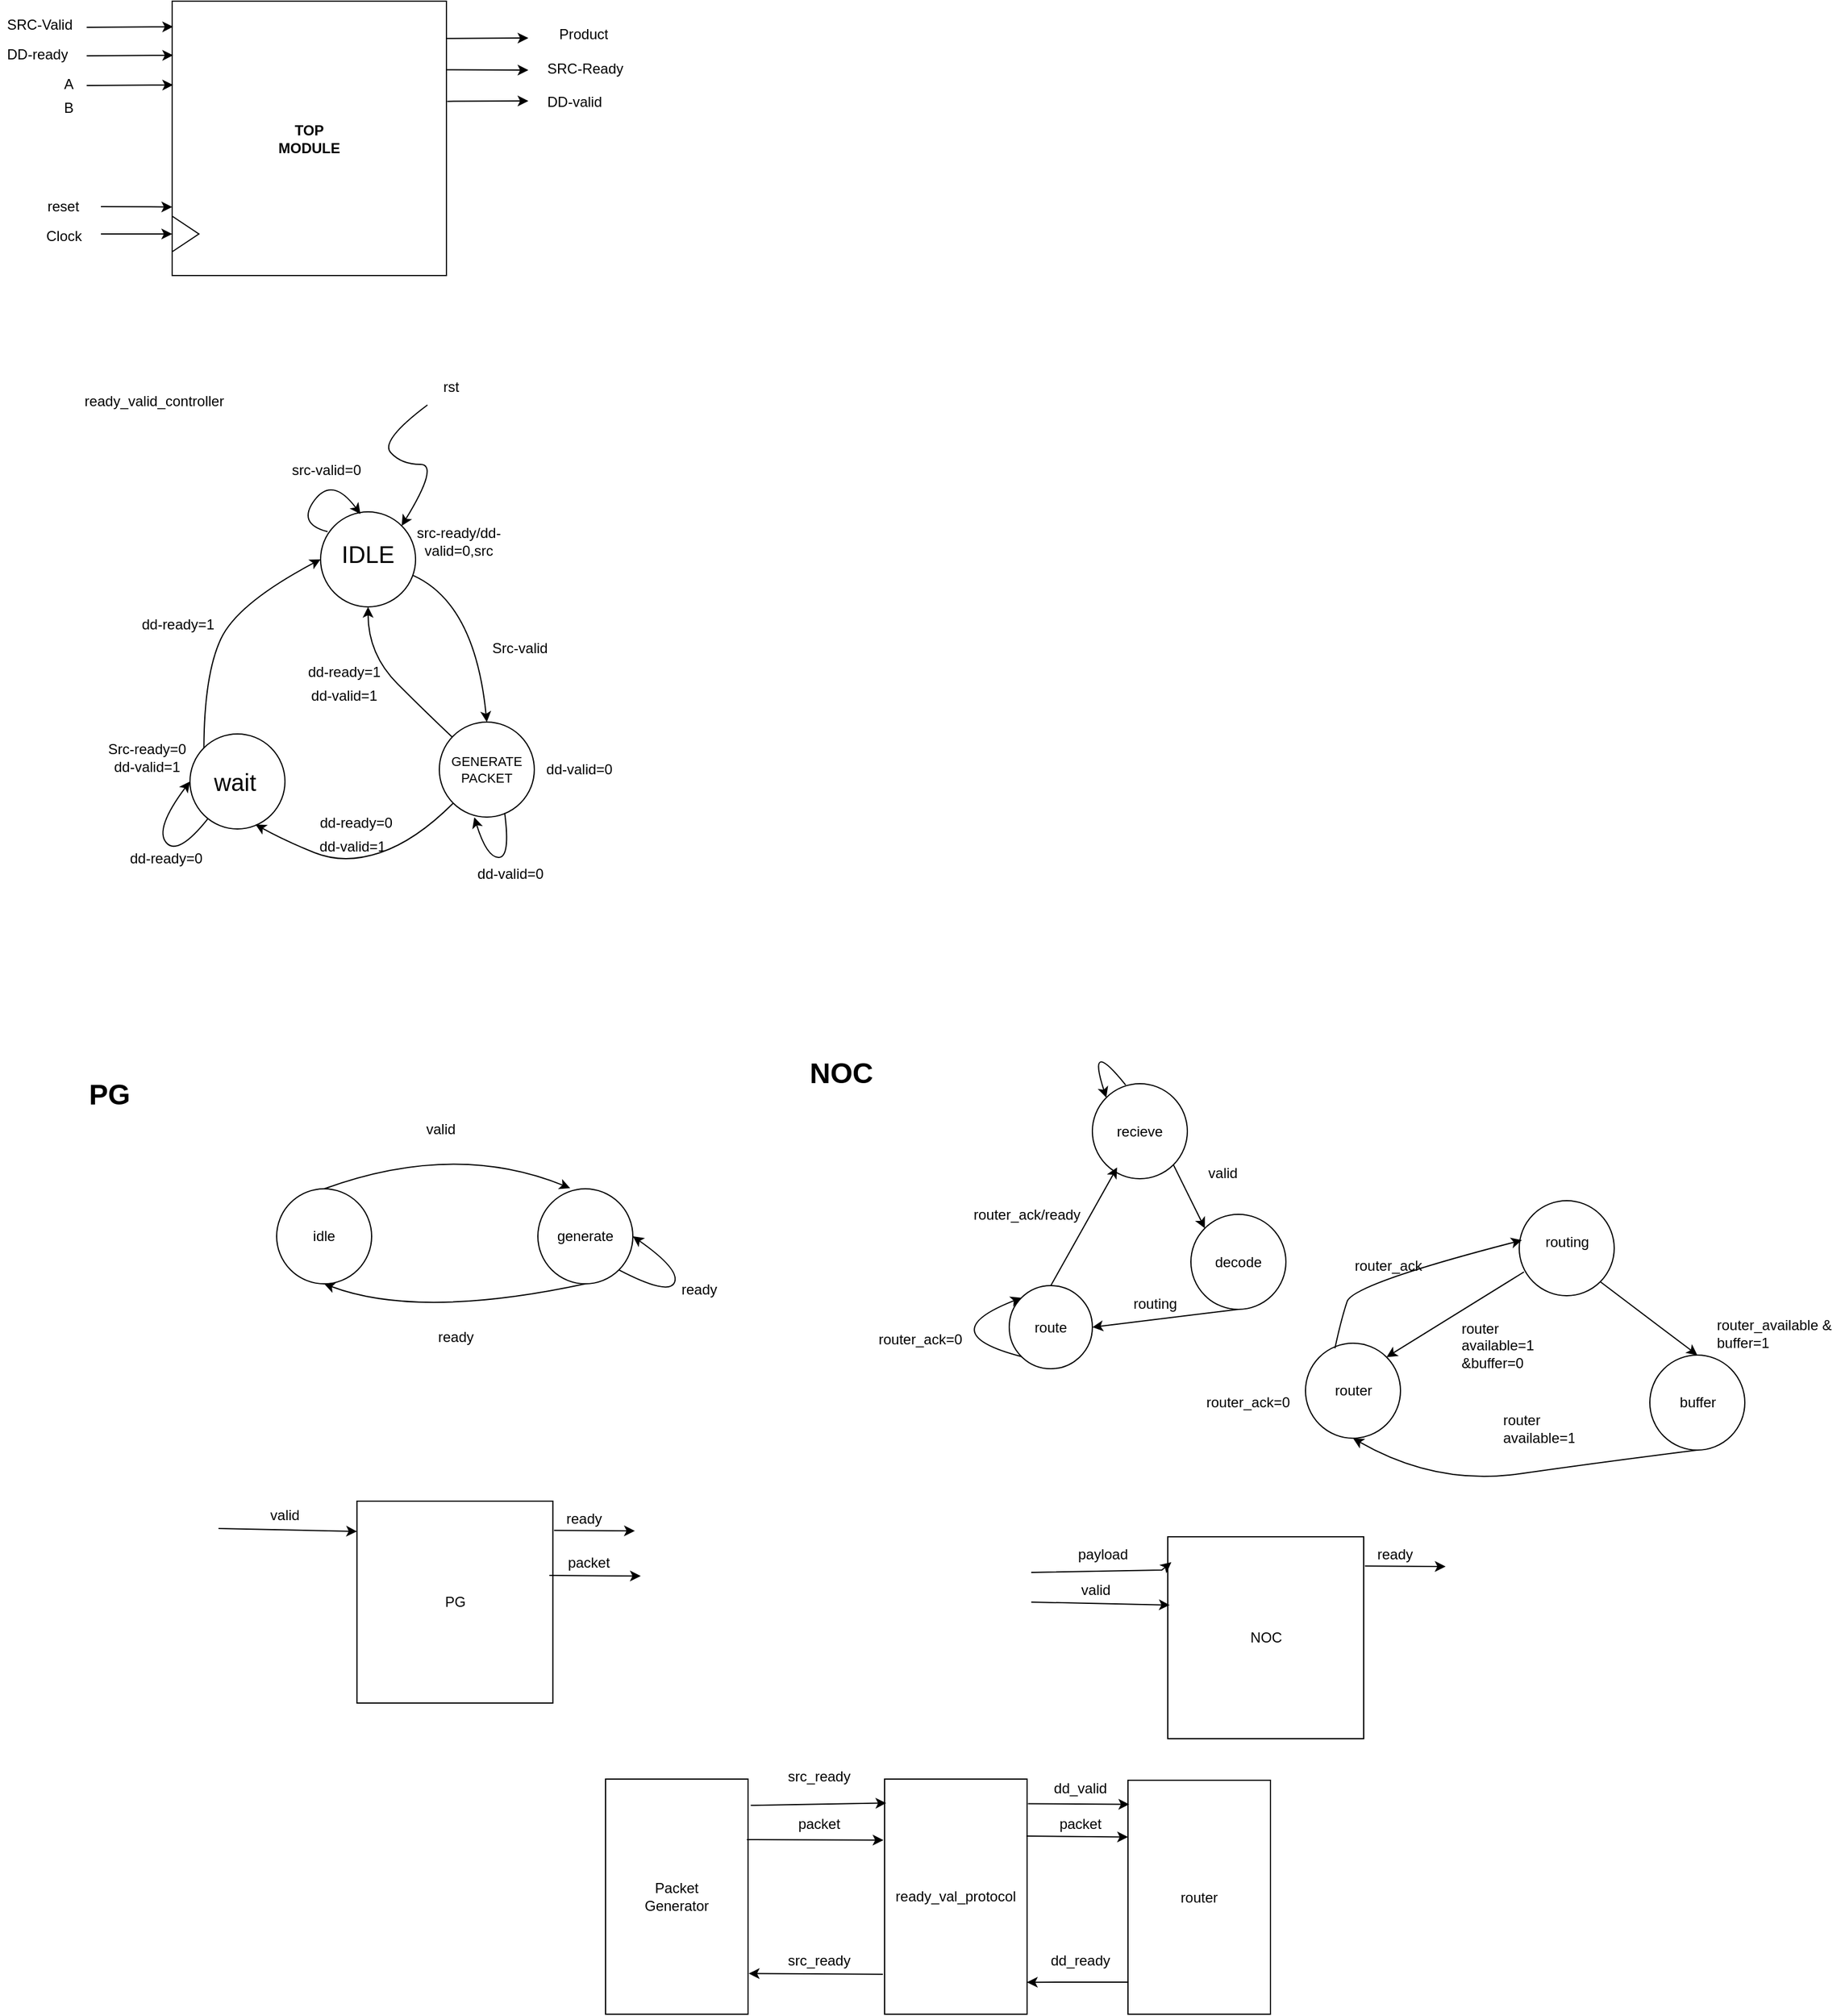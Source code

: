 <mxfile version="24.7.8" pages="2">
  <diagram id="k5SQIRsSS-ZeWZFTUOAK" name="Page-1">
    <mxGraphModel dx="2150" dy="491" grid="1" gridSize="10" guides="1" tooltips="1" connect="1" arrows="1" fold="1" page="1" pageScale="1" pageWidth="850" pageHeight="1100" math="0" shadow="0">
      <root>
        <mxCell id="0" />
        <mxCell id="1" parent="0" />
        <mxCell id="781n41KY0jJ_0NrH-mmT-1" value="TOP&lt;div&gt;MODULE&lt;/div&gt;" style="whiteSpace=wrap;html=1;aspect=fixed;fontStyle=1" vertex="1" parent="1">
          <mxGeometry x="1095" y="1350" width="231" height="231" as="geometry" />
        </mxCell>
        <mxCell id="781n41KY0jJ_0NrH-mmT-2" value="" style="triangle;whiteSpace=wrap;html=1;" vertex="1" parent="1">
          <mxGeometry x="1095" y="1531" width="22.5" height="30" as="geometry" />
        </mxCell>
        <mxCell id="781n41KY0jJ_0NrH-mmT-3" value="" style="endArrow=classic;html=1;rounded=0;entryX=0;entryY=0.5;entryDx=0;entryDy=0;" edge="1" parent="1" target="781n41KY0jJ_0NrH-mmT-2">
          <mxGeometry width="50" height="50" relative="1" as="geometry">
            <mxPoint x="1035" y="1546" as="sourcePoint" />
            <mxPoint x="1035" y="1540" as="targetPoint" />
          </mxGeometry>
        </mxCell>
        <mxCell id="781n41KY0jJ_0NrH-mmT-4" value="" style="endArrow=classic;html=1;rounded=0;entryX=0;entryY=0.75;entryDx=0;entryDy=0;" edge="1" parent="1" target="781n41KY0jJ_0NrH-mmT-1">
          <mxGeometry width="50" height="50" relative="1" as="geometry">
            <mxPoint x="1035" y="1523" as="sourcePoint" />
            <mxPoint x="1045" y="1481" as="targetPoint" />
          </mxGeometry>
        </mxCell>
        <mxCell id="781n41KY0jJ_0NrH-mmT-5" value="" style="endArrow=classic;html=1;rounded=0;exitX=0.999;exitY=0.136;exitDx=0;exitDy=0;exitPerimeter=0;" edge="1" parent="1" source="781n41KY0jJ_0NrH-mmT-1">
          <mxGeometry width="50" height="50" relative="1" as="geometry">
            <mxPoint x="1380" y="1440" as="sourcePoint" />
            <mxPoint x="1395" y="1381" as="targetPoint" />
          </mxGeometry>
        </mxCell>
        <mxCell id="781n41KY0jJ_0NrH-mmT-6" value="" style="endArrow=classic;html=1;rounded=0;exitX=1;exitY=0.25;exitDx=0;exitDy=0;" edge="1" parent="1" source="781n41KY0jJ_0NrH-mmT-1">
          <mxGeometry width="50" height="50" relative="1" as="geometry">
            <mxPoint x="1385" y="1490" as="sourcePoint" />
            <mxPoint x="1395" y="1408" as="targetPoint" />
          </mxGeometry>
        </mxCell>
        <mxCell id="781n41KY0jJ_0NrH-mmT-7" value="" style="endArrow=classic;html=1;rounded=0;exitX=1.003;exitY=0.365;exitDx=0;exitDy=0;exitPerimeter=0;" edge="1" parent="1" source="781n41KY0jJ_0NrH-mmT-1">
          <mxGeometry width="50" height="50" relative="1" as="geometry">
            <mxPoint x="1380" y="1510" as="sourcePoint" />
            <mxPoint x="1395" y="1434" as="targetPoint" />
          </mxGeometry>
        </mxCell>
        <mxCell id="781n41KY0jJ_0NrH-mmT-8" value="Product" style="text;strokeColor=none;fillColor=none;align=left;verticalAlign=middle;spacingLeft=4;spacingRight=4;overflow=hidden;points=[[0,0.5],[1,0.5]];portConstraint=eastwest;rotatable=0;whiteSpace=wrap;html=1;" vertex="1" parent="1">
          <mxGeometry x="1415" y="1363" width="80" height="30" as="geometry" />
        </mxCell>
        <mxCell id="781n41KY0jJ_0NrH-mmT-9" value="SRC-Ready" style="text;strokeColor=none;fillColor=none;align=left;verticalAlign=middle;spacingLeft=4;spacingRight=4;overflow=hidden;points=[[0,0.5],[1,0.5]];portConstraint=eastwest;rotatable=0;whiteSpace=wrap;html=1;" vertex="1" parent="1">
          <mxGeometry x="1405" y="1392" width="80" height="30" as="geometry" />
        </mxCell>
        <mxCell id="781n41KY0jJ_0NrH-mmT-10" value="DD-valid" style="text;strokeColor=none;fillColor=none;align=left;verticalAlign=middle;spacingLeft=4;spacingRight=4;overflow=hidden;points=[[0,0.5],[1,0.5]];portConstraint=eastwest;rotatable=0;whiteSpace=wrap;html=1;" vertex="1" parent="1">
          <mxGeometry x="1405" y="1420" width="80" height="30" as="geometry" />
        </mxCell>
        <mxCell id="781n41KY0jJ_0NrH-mmT-11" value="" style="endArrow=classic;html=1;rounded=0;entryX=0.012;entryY=0.617;entryDx=0;entryDy=0;entryPerimeter=0;" edge="1" parent="1">
          <mxGeometry width="50" height="50" relative="1" as="geometry">
            <mxPoint x="1023" y="1372" as="sourcePoint" />
            <mxPoint x="1095.772" y="1371.527" as="targetPoint" />
          </mxGeometry>
        </mxCell>
        <mxCell id="781n41KY0jJ_0NrH-mmT-12" value="" style="endArrow=classic;html=1;rounded=0;entryX=0.012;entryY=0.617;entryDx=0;entryDy=0;entryPerimeter=0;" edge="1" parent="1">
          <mxGeometry width="50" height="50" relative="1" as="geometry">
            <mxPoint x="1023" y="1396" as="sourcePoint" />
            <mxPoint x="1095.772" y="1395.527" as="targetPoint" />
          </mxGeometry>
        </mxCell>
        <mxCell id="781n41KY0jJ_0NrH-mmT-13" value="" style="endArrow=classic;html=1;rounded=0;entryX=0.012;entryY=0.617;entryDx=0;entryDy=0;entryPerimeter=0;" edge="1" parent="1">
          <mxGeometry width="50" height="50" relative="1" as="geometry">
            <mxPoint x="1023" y="1421" as="sourcePoint" />
            <mxPoint x="1095.772" y="1420.527" as="targetPoint" />
          </mxGeometry>
        </mxCell>
        <mxCell id="781n41KY0jJ_0NrH-mmT-15" value="Clock" style="text;strokeColor=none;fillColor=none;align=left;verticalAlign=middle;spacingLeft=4;spacingRight=4;overflow=hidden;points=[[0,0.5],[1,0.5]];portConstraint=eastwest;rotatable=0;whiteSpace=wrap;html=1;" vertex="1" parent="1">
          <mxGeometry x="983" y="1533" width="40" height="29" as="geometry" />
        </mxCell>
        <mxCell id="781n41KY0jJ_0NrH-mmT-16" value="reset" style="text;strokeColor=none;fillColor=none;align=left;verticalAlign=middle;spacingLeft=4;spacingRight=4;overflow=hidden;points=[[0,0.5],[1,0.5]];portConstraint=eastwest;rotatable=0;whiteSpace=wrap;html=1;" vertex="1" parent="1">
          <mxGeometry x="984" y="1508" width="40" height="29" as="geometry" />
        </mxCell>
        <mxCell id="781n41KY0jJ_0NrH-mmT-17" value="SRC-Valid" style="text;strokeColor=none;fillColor=none;align=left;verticalAlign=middle;spacingLeft=4;spacingRight=4;overflow=hidden;points=[[0,0.5],[1,0.5]];portConstraint=eastwest;rotatable=0;whiteSpace=wrap;html=1;" vertex="1" parent="1">
          <mxGeometry x="950" y="1355" width="80" height="30" as="geometry" />
        </mxCell>
        <mxCell id="781n41KY0jJ_0NrH-mmT-18" value="DD-ready" style="text;strokeColor=none;fillColor=none;align=left;verticalAlign=middle;spacingLeft=4;spacingRight=4;overflow=hidden;points=[[0,0.5],[1,0.5]];portConstraint=eastwest;rotatable=0;whiteSpace=wrap;html=1;" vertex="1" parent="1">
          <mxGeometry x="950" y="1380" width="64" height="30" as="geometry" />
        </mxCell>
        <mxCell id="781n41KY0jJ_0NrH-mmT-19" value="A" style="text;strokeColor=none;fillColor=none;align=left;verticalAlign=middle;spacingLeft=4;spacingRight=4;overflow=hidden;points=[[0,0.5],[1,0.5]];portConstraint=eastwest;rotatable=0;whiteSpace=wrap;html=1;" vertex="1" parent="1">
          <mxGeometry x="998" y="1410" width="25" height="20" as="geometry" />
        </mxCell>
        <mxCell id="781n41KY0jJ_0NrH-mmT-20" value="B" style="text;strokeColor=none;fillColor=none;align=left;verticalAlign=middle;spacingLeft=4;spacingRight=4;overflow=hidden;points=[[0,0.5],[1,0.5]];portConstraint=eastwest;rotatable=0;whiteSpace=wrap;html=1;" vertex="1" parent="1">
          <mxGeometry x="998" y="1430" width="25" height="20" as="geometry" />
        </mxCell>
        <mxCell id="781n41KY0jJ_0NrH-mmT-21" value="" style="ellipse;whiteSpace=wrap;html=1;aspect=fixed;" vertex="1" parent="1">
          <mxGeometry x="1220" y="1780" width="80" height="80" as="geometry" />
        </mxCell>
        <mxCell id="781n41KY0jJ_0NrH-mmT-22" value="" style="ellipse;whiteSpace=wrap;html=1;aspect=fixed;" vertex="1" parent="1">
          <mxGeometry x="1320" y="1957" width="80" height="80" as="geometry" />
        </mxCell>
        <mxCell id="781n41KY0jJ_0NrH-mmT-23" value="" style="ellipse;whiteSpace=wrap;html=1;aspect=fixed;" vertex="1" parent="1">
          <mxGeometry x="1110" y="1967" width="80" height="80" as="geometry" />
        </mxCell>
        <mxCell id="781n41KY0jJ_0NrH-mmT-24" value="" style="curved=1;endArrow=classic;html=1;rounded=0;exitX=0.975;exitY=0.67;exitDx=0;exitDy=0;exitPerimeter=0;entryX=0.5;entryY=0;entryDx=0;entryDy=0;" edge="1" parent="1" source="781n41KY0jJ_0NrH-mmT-21" target="781n41KY0jJ_0NrH-mmT-22">
          <mxGeometry width="50" height="50" relative="1" as="geometry">
            <mxPoint x="1360" y="1873" as="sourcePoint" />
            <mxPoint x="1410" y="1823" as="targetPoint" />
            <Array as="points">
              <mxPoint x="1350" y="1857" />
            </Array>
          </mxGeometry>
        </mxCell>
        <mxCell id="781n41KY0jJ_0NrH-mmT-25" value="" style="curved=1;endArrow=classic;html=1;rounded=0;entryX=0.69;entryY=0.953;entryDx=0;entryDy=0;entryPerimeter=0;" edge="1" parent="1" source="781n41KY0jJ_0NrH-mmT-22" target="781n41KY0jJ_0NrH-mmT-23">
          <mxGeometry width="50" height="50" relative="1" as="geometry">
            <mxPoint x="1220" y="2047" as="sourcePoint" />
            <mxPoint x="1270" y="1997" as="targetPoint" />
            <Array as="points">
              <mxPoint x="1300" y="2057" />
              <mxPoint x="1240" y="2077" />
              <mxPoint x="1190" y="2057" />
            </Array>
          </mxGeometry>
        </mxCell>
        <mxCell id="781n41KY0jJ_0NrH-mmT-26" value="" style="curved=1;endArrow=classic;html=1;rounded=0;entryX=0;entryY=0.5;entryDx=0;entryDy=0;exitX=0;exitY=0;exitDx=0;exitDy=0;" edge="1" parent="1" source="781n41KY0jJ_0NrH-mmT-23" target="781n41KY0jJ_0NrH-mmT-21">
          <mxGeometry width="50" height="50" relative="1" as="geometry">
            <mxPoint x="1080" y="1947" as="sourcePoint" />
            <mxPoint x="1170" y="1847" as="targetPoint" />
            <Array as="points">
              <mxPoint x="1122" y="1917" />
              <mxPoint x="1150" y="1857" />
            </Array>
          </mxGeometry>
        </mxCell>
        <mxCell id="781n41KY0jJ_0NrH-mmT-27" value="" style="curved=1;endArrow=classic;html=1;rounded=0;entryX=0;entryY=0.5;entryDx=0;entryDy=0;" edge="1" parent="1" source="781n41KY0jJ_0NrH-mmT-23" target="781n41KY0jJ_0NrH-mmT-23">
          <mxGeometry width="50" height="50" relative="1" as="geometry">
            <mxPoint x="1070" y="2097" as="sourcePoint" />
            <mxPoint x="1120" y="2047" as="targetPoint" />
            <Array as="points">
              <mxPoint x="1100" y="2070" />
              <mxPoint x="1080" y="2047" />
            </Array>
          </mxGeometry>
        </mxCell>
        <mxCell id="781n41KY0jJ_0NrH-mmT-28" value="" style="curved=1;endArrow=classic;html=1;rounded=0;entryX=0.42;entryY=0.023;entryDx=0;entryDy=0;entryPerimeter=0;exitX=0.073;exitY=0.208;exitDx=0;exitDy=0;exitPerimeter=0;" edge="1" parent="1" source="781n41KY0jJ_0NrH-mmT-21" target="781n41KY0jJ_0NrH-mmT-21">
          <mxGeometry width="50" height="50" relative="1" as="geometry">
            <mxPoint x="1220" y="1790" as="sourcePoint" />
            <mxPoint x="1260" y="1750" as="targetPoint" />
            <Array as="points">
              <mxPoint x="1200" y="1790" />
              <mxPoint x="1230" y="1750" />
            </Array>
          </mxGeometry>
        </mxCell>
        <mxCell id="781n41KY0jJ_0NrH-mmT-29" value="src-valid=0" style="text;html=1;align=center;verticalAlign=middle;whiteSpace=wrap;rounded=0;" vertex="1" parent="1">
          <mxGeometry x="1190" y="1730" width="70" height="30" as="geometry" />
        </mxCell>
        <mxCell id="781n41KY0jJ_0NrH-mmT-30" value="" style="curved=1;endArrow=classic;html=1;rounded=0;entryX=0.5;entryY=1;entryDx=0;entryDy=0;" edge="1" parent="1" source="781n41KY0jJ_0NrH-mmT-22" target="781n41KY0jJ_0NrH-mmT-21">
          <mxGeometry width="50" height="50" relative="1" as="geometry">
            <mxPoint x="1260" y="1950" as="sourcePoint" />
            <mxPoint x="1310" y="1900" as="targetPoint" />
            <Array as="points">
              <mxPoint x="1310" y="1950" />
              <mxPoint x="1260" y="1900" />
            </Array>
          </mxGeometry>
        </mxCell>
        <mxCell id="781n41KY0jJ_0NrH-mmT-32" value="" style="curved=1;endArrow=classic;html=1;rounded=0;entryX=1;entryY=0;entryDx=0;entryDy=0;" edge="1" parent="1" target="781n41KY0jJ_0NrH-mmT-21">
          <mxGeometry width="50" height="50" relative="1" as="geometry">
            <mxPoint x="1310" y="1690" as="sourcePoint" />
            <mxPoint x="1360" y="1650" as="targetPoint" />
            <Array as="points">
              <mxPoint x="1270" y="1720" />
              <mxPoint x="1288" y="1740" />
              <mxPoint x="1320" y="1740" />
            </Array>
          </mxGeometry>
        </mxCell>
        <mxCell id="781n41KY0jJ_0NrH-mmT-33" value="rst" style="text;html=1;align=center;verticalAlign=middle;whiteSpace=wrap;rounded=0;" vertex="1" parent="1">
          <mxGeometry x="1300" y="1660" width="60" height="30" as="geometry" />
        </mxCell>
        <mxCell id="781n41KY0jJ_0NrH-mmT-34" value="Src-valid" style="text;html=1;align=center;verticalAlign=middle;whiteSpace=wrap;rounded=0;" vertex="1" parent="1">
          <mxGeometry x="1348" y="1880" width="80" height="30" as="geometry" />
        </mxCell>
        <mxCell id="781n41KY0jJ_0NrH-mmT-35" value="&lt;div&gt;dd-valid=0&lt;/div&gt;" style="text;html=1;align=center;verticalAlign=middle;whiteSpace=wrap;rounded=0;" vertex="1" parent="1">
          <mxGeometry x="1378" y="1982" width="120" height="30" as="geometry" />
        </mxCell>
        <mxCell id="781n41KY0jJ_0NrH-mmT-36" value="dd-ready=1" style="text;html=1;align=center;verticalAlign=middle;whiteSpace=wrap;rounded=0;" vertex="1" parent="1">
          <mxGeometry x="1200" y="1900" width="80" height="30" as="geometry" />
        </mxCell>
        <mxCell id="781n41KY0jJ_0NrH-mmT-37" value="dd-valid=1" style="text;html=1;align=center;verticalAlign=middle;whiteSpace=wrap;rounded=0;" vertex="1" parent="1">
          <mxGeometry x="1200" y="1920" width="80" height="30" as="geometry" />
        </mxCell>
        <mxCell id="781n41KY0jJ_0NrH-mmT-38" value="src-ready/&lt;span style=&quot;background-color: initial;&quot;&gt;dd-valid=0,src&lt;/span&gt;" style="text;html=1;align=center;verticalAlign=middle;whiteSpace=wrap;rounded=0;" vertex="1" parent="1">
          <mxGeometry x="1290" y="1790" width="93" height="30" as="geometry" />
        </mxCell>
        <mxCell id="781n41KY0jJ_0NrH-mmT-39" value="IDLE" style="text;html=1;align=center;verticalAlign=middle;whiteSpace=wrap;rounded=0;fontSize=20;" vertex="1" parent="1">
          <mxGeometry x="1230" y="1800" width="60" height="30" as="geometry" />
        </mxCell>
        <mxCell id="781n41KY0jJ_0NrH-mmT-40" value="GENERATE&lt;div style=&quot;font-size: 11px;&quot;&gt;PACKET&lt;/div&gt;" style="text;html=1;align=center;verticalAlign=middle;whiteSpace=wrap;rounded=0;fontSize=11;" vertex="1" parent="1">
          <mxGeometry x="1335" y="1988" width="50" height="18" as="geometry" />
        </mxCell>
        <mxCell id="781n41KY0jJ_0NrH-mmT-42" value="wait" style="text;html=1;align=center;verticalAlign=middle;whiteSpace=wrap;rounded=0;fontSize=20;" vertex="1" parent="1">
          <mxGeometry x="1117.5" y="1992" width="60" height="30" as="geometry" />
        </mxCell>
        <mxCell id="781n41KY0jJ_0NrH-mmT-43" value="" style="curved=1;endArrow=classic;html=1;rounded=0;exitX=0.688;exitY=0.943;exitDx=0;exitDy=0;exitPerimeter=0;entryX=0.368;entryY=0.99;entryDx=0;entryDy=0;entryPerimeter=0;" edge="1" parent="1">
          <mxGeometry width="50" height="50" relative="1" as="geometry">
            <mxPoint x="1375.04" y="2033.44" as="sourcePoint" />
            <mxPoint x="1349.44" y="2037.2" as="targetPoint" />
            <Array as="points">
              <mxPoint x="1380" y="2071" />
              <mxPoint x="1360" y="2071" />
            </Array>
          </mxGeometry>
        </mxCell>
        <mxCell id="781n41KY0jJ_0NrH-mmT-44" value="dd-valid=0" style="text;html=1;align=center;verticalAlign=middle;whiteSpace=wrap;rounded=0;" vertex="1" parent="1">
          <mxGeometry x="1340" y="2070" width="80" height="30" as="geometry" />
        </mxCell>
        <mxCell id="781n41KY0jJ_0NrH-mmT-45" value="dd-valid=1" style="text;html=1;align=center;verticalAlign=middle;whiteSpace=wrap;rounded=0;" vertex="1" parent="1">
          <mxGeometry x="1207" y="2047" width="80" height="30" as="geometry" />
        </mxCell>
        <mxCell id="781n41KY0jJ_0NrH-mmT-46" value="dd-ready=0" style="text;html=1;align=center;verticalAlign=middle;whiteSpace=wrap;rounded=0;" vertex="1" parent="1">
          <mxGeometry x="1210" y="2027" width="80" height="30" as="geometry" />
        </mxCell>
        <mxCell id="781n41KY0jJ_0NrH-mmT-48" value="Src-ready=0&lt;div&gt;dd-valid=1&lt;/div&gt;" style="text;html=1;align=center;verticalAlign=middle;whiteSpace=wrap;rounded=0;" vertex="1" parent="1">
          <mxGeometry x="1014" y="1972" width="120" height="30" as="geometry" />
        </mxCell>
        <mxCell id="781n41KY0jJ_0NrH-mmT-49" value="dd-ready=0" style="text;html=1;align=center;verticalAlign=middle;whiteSpace=wrap;rounded=0;" vertex="1" parent="1">
          <mxGeometry x="1050" y="2057" width="80" height="30" as="geometry" />
        </mxCell>
        <mxCell id="781n41KY0jJ_0NrH-mmT-50" value="dd-ready=1" style="text;html=1;align=center;verticalAlign=middle;whiteSpace=wrap;rounded=0;" vertex="1" parent="1">
          <mxGeometry x="1060" y="1860" width="80" height="30" as="geometry" />
        </mxCell>
        <mxCell id="781n41KY0jJ_0NrH-mmT-51" value="Packet&lt;div&gt;Generator&lt;/div&gt;" style="rounded=0;whiteSpace=wrap;html=1;" vertex="1" parent="1">
          <mxGeometry x="1460" y="2847" width="120" height="198" as="geometry" />
        </mxCell>
        <mxCell id="781n41KY0jJ_0NrH-mmT-52" value="ready_val_protocol" style="rounded=0;whiteSpace=wrap;html=1;" vertex="1" parent="1">
          <mxGeometry x="1695" y="2847" width="120" height="198" as="geometry" />
        </mxCell>
        <mxCell id="781n41KY0jJ_0NrH-mmT-53" value="router" style="rounded=0;whiteSpace=wrap;html=1;" vertex="1" parent="1">
          <mxGeometry x="1900" y="2848" width="120" height="197" as="geometry" />
        </mxCell>
        <mxCell id="781n41KY0jJ_0NrH-mmT-56" value="" style="endArrow=classic;html=1;rounded=0;entryX=1.005;entryY=0.827;entryDx=0;entryDy=0;entryPerimeter=0;exitX=-0.012;exitY=0.83;exitDx=0;exitDy=0;exitPerimeter=0;" edge="1" parent="1" source="781n41KY0jJ_0NrH-mmT-52" target="781n41KY0jJ_0NrH-mmT-51">
          <mxGeometry width="50" height="50" relative="1" as="geometry">
            <mxPoint x="1660" y="3105" as="sourcePoint" />
            <mxPoint x="1710" y="3055" as="targetPoint" />
          </mxGeometry>
        </mxCell>
        <mxCell id="781n41KY0jJ_0NrH-mmT-57" value="" style="endArrow=classic;html=1;rounded=0;exitX=0.992;exitY=0.202;exitDx=0;exitDy=0;exitPerimeter=0;entryX=-0.008;entryY=0.204;entryDx=0;entryDy=0;entryPerimeter=0;" edge="1" parent="1">
          <mxGeometry width="50" height="50" relative="1" as="geometry">
            <mxPoint x="1579.04" y="2897.996" as="sourcePoint" />
            <mxPoint x="1694.04" y="2898.392" as="targetPoint" />
          </mxGeometry>
        </mxCell>
        <mxCell id="781n41KY0jJ_0NrH-mmT-59" value="packet" style="text;html=1;align=center;verticalAlign=middle;whiteSpace=wrap;rounded=0;" vertex="1" parent="1">
          <mxGeometry x="1610" y="2870" width="60" height="30" as="geometry" />
        </mxCell>
        <mxCell id="781n41KY0jJ_0NrH-mmT-60" value="src_ready" style="text;html=1;align=center;verticalAlign=middle;whiteSpace=wrap;rounded=0;" vertex="1" parent="1">
          <mxGeometry x="1610" y="2985" width="60" height="30" as="geometry" />
        </mxCell>
        <mxCell id="781n41KY0jJ_0NrH-mmT-61" value="dd_valid" style="text;html=1;align=center;verticalAlign=middle;whiteSpace=wrap;rounded=0;" vertex="1" parent="1">
          <mxGeometry x="1830" y="2840" width="60" height="30" as="geometry" />
        </mxCell>
        <mxCell id="781n41KY0jJ_0NrH-mmT-62" value="" style="endArrow=classic;html=1;rounded=0;exitX=0.99;exitY=0.105;exitDx=0;exitDy=0;exitPerimeter=0;entryX=-0.008;entryY=0.103;entryDx=0;entryDy=0;entryPerimeter=0;" edge="1" parent="1">
          <mxGeometry width="50" height="50" relative="1" as="geometry">
            <mxPoint x="1815.8" y="2867.79" as="sourcePoint" />
            <mxPoint x="1901.04" y="2868.291" as="targetPoint" />
          </mxGeometry>
        </mxCell>
        <mxCell id="781n41KY0jJ_0NrH-mmT-63" value="" style="endArrow=classic;html=1;rounded=0;exitX=0.005;exitY=0.863;exitDx=0;exitDy=0;exitPerimeter=0;entryX=0.999;entryY=0.864;entryDx=0;entryDy=0;entryPerimeter=0;" edge="1" parent="1" source="781n41KY0jJ_0NrH-mmT-53" target="781n41KY0jJ_0NrH-mmT-52">
          <mxGeometry width="50" height="50" relative="1" as="geometry">
            <mxPoint x="1770" y="2985" as="sourcePoint" />
            <mxPoint x="1820" y="2935" as="targetPoint" />
          </mxGeometry>
        </mxCell>
        <mxCell id="781n41KY0jJ_0NrH-mmT-64" value="dd_ready" style="text;html=1;align=center;verticalAlign=middle;whiteSpace=wrap;rounded=0;" vertex="1" parent="1">
          <mxGeometry x="1830" y="2985" width="60" height="30" as="geometry" />
        </mxCell>
        <mxCell id="781n41KY0jJ_0NrH-mmT-65" value="" style="endArrow=classic;html=1;rounded=0;exitX=0.992;exitY=0.199;exitDx=0;exitDy=0;exitPerimeter=0;entryX=-0.003;entryY=0.199;entryDx=0;entryDy=0;entryPerimeter=0;" edge="1" parent="1">
          <mxGeometry width="50" height="50" relative="1" as="geometry">
            <mxPoint x="1814.4" y="2895.002" as="sourcePoint" />
            <mxPoint x="1900" y="2895.803" as="targetPoint" />
          </mxGeometry>
        </mxCell>
        <mxCell id="781n41KY0jJ_0NrH-mmT-66" value="packet" style="text;html=1;align=center;verticalAlign=middle;whiteSpace=wrap;rounded=0;" vertex="1" parent="1">
          <mxGeometry x="1840" y="2875" width="40" height="20" as="geometry" />
        </mxCell>
        <mxCell id="781n41KY0jJ_0NrH-mmT-97" value="buffer" style="ellipse;whiteSpace=wrap;html=1;aspect=fixed;" vertex="1" parent="1">
          <mxGeometry x="2339.5" y="2490" width="80" height="80" as="geometry" />
        </mxCell>
        <mxCell id="781n41KY0jJ_0NrH-mmT-125" value="router&lt;div&gt;available=1 &amp;amp;buffer=0&lt;/div&gt;" style="text;strokeColor=none;fillColor=none;align=left;verticalAlign=middle;spacingLeft=4;spacingRight=4;overflow=hidden;points=[[0,0.5],[1,0.5]];portConstraint=eastwest;rotatable=0;whiteSpace=wrap;html=1;" vertex="1" parent="1">
          <mxGeometry x="2174.5" y="2450" width="80" height="63" as="geometry" />
        </mxCell>
        <mxCell id="781n41KY0jJ_0NrH-mmT-126" value="router" style="ellipse;whiteSpace=wrap;html=1;aspect=fixed;" vertex="1" parent="1">
          <mxGeometry x="2049.5" y="2480" width="80" height="80" as="geometry" />
        </mxCell>
        <mxCell id="781n41KY0jJ_0NrH-mmT-127" value="" style="curved=1;endArrow=classic;html=1;rounded=0;entryX=0.5;entryY=1;entryDx=0;entryDy=0;exitX=0.5;exitY=1;exitDx=0;exitDy=0;" edge="1" parent="1" source="781n41KY0jJ_0NrH-mmT-97" target="781n41KY0jJ_0NrH-mmT-126">
          <mxGeometry width="50" height="50" relative="1" as="geometry">
            <mxPoint x="2269.5" y="2650" as="sourcePoint" />
            <mxPoint x="2284.5" y="2620" as="targetPoint" />
            <Array as="points">
              <mxPoint x="2299.5" y="2580" />
              <mxPoint x="2159.5" y="2600" />
            </Array>
          </mxGeometry>
        </mxCell>
        <mxCell id="781n41KY0jJ_0NrH-mmT-131" value="" style="curved=1;endArrow=classic;html=1;rounded=0;entryX=1;entryY=0;entryDx=0;entryDy=0;exitX=0.05;exitY=0.75;exitDx=0;exitDy=0;exitPerimeter=0;" edge="1" parent="1" source="781n41KY0jJ_0NrH-mmT-164" target="781n41KY0jJ_0NrH-mmT-126">
          <mxGeometry width="50" height="50" relative="1" as="geometry">
            <mxPoint x="2199.5" y="2410" as="sourcePoint" />
            <mxPoint x="2259.5" y="2224" as="targetPoint" />
            <Array as="points" />
          </mxGeometry>
        </mxCell>
        <mxCell id="781n41KY0jJ_0NrH-mmT-132" value="" style="curved=1;endArrow=classic;html=1;rounded=0;entryX=0.5;entryY=0;entryDx=0;entryDy=0;exitX=1;exitY=1;exitDx=0;exitDy=0;" edge="1" parent="1" source="781n41KY0jJ_0NrH-mmT-164" target="781n41KY0jJ_0NrH-mmT-97">
          <mxGeometry width="50" height="50" relative="1" as="geometry">
            <mxPoint x="2360.5" y="2430" as="sourcePoint" />
            <mxPoint x="2339.5" y="2300" as="targetPoint" />
            <Array as="points" />
          </mxGeometry>
        </mxCell>
        <mxCell id="781n41KY0jJ_0NrH-mmT-136" value="&lt;div&gt;&lt;br&gt;&lt;/div&gt;&lt;div&gt;router_available &amp;amp; buffer=1&lt;/div&gt;" style="text;strokeColor=none;fillColor=none;align=left;verticalAlign=middle;spacingLeft=4;spacingRight=4;overflow=hidden;points=[[0,0.5],[1,0.5]];portConstraint=eastwest;rotatable=0;whiteSpace=wrap;html=1;" vertex="1" parent="1">
          <mxGeometry x="2389.5" y="2440" width="110" height="50" as="geometry" />
        </mxCell>
        <mxCell id="781n41KY0jJ_0NrH-mmT-137" value="router&lt;div&gt;available=1&lt;/div&gt;" style="text;strokeColor=none;fillColor=none;align=left;verticalAlign=middle;spacingLeft=4;spacingRight=4;overflow=hidden;points=[[0,0.5],[1,0.5]];portConstraint=eastwest;rotatable=0;whiteSpace=wrap;html=1;" vertex="1" parent="1">
          <mxGeometry x="2209.5" y="2520" width="70" height="63" as="geometry" />
        </mxCell>
        <mxCell id="781n41KY0jJ_0NrH-mmT-139" value="ready_valid_controller" style="text;html=1;align=center;verticalAlign=middle;whiteSpace=wrap;rounded=0;" vertex="1" parent="1">
          <mxGeometry x="1020" y="1674" width="120" height="26" as="geometry" />
        </mxCell>
        <mxCell id="781n41KY0jJ_0NrH-mmT-149" value="recieve" style="ellipse;whiteSpace=wrap;html=1;aspect=fixed;" vertex="1" parent="1">
          <mxGeometry x="1870" y="2261.5" width="80" height="80" as="geometry" />
        </mxCell>
        <mxCell id="781n41KY0jJ_0NrH-mmT-150" value="decode" style="ellipse;whiteSpace=wrap;html=1;aspect=fixed;" vertex="1" parent="1">
          <mxGeometry x="1953" y="2371.5" width="80" height="80" as="geometry" />
        </mxCell>
        <mxCell id="781n41KY0jJ_0NrH-mmT-151" value="" style="curved=1;endArrow=classic;html=1;rounded=0;exitX=0.35;exitY=0.013;exitDx=0;exitDy=0;exitPerimeter=0;entryX=0;entryY=0;entryDx=0;entryDy=0;" edge="1" parent="1" source="781n41KY0jJ_0NrH-mmT-149" target="781n41KY0jJ_0NrH-mmT-149">
          <mxGeometry width="50" height="50" relative="1" as="geometry">
            <mxPoint x="1865" y="2271.5" as="sourcePoint" />
            <mxPoint x="1915" y="2221.5" as="targetPoint" />
            <Array as="points">
              <mxPoint x="1865" y="2221.5" />
            </Array>
          </mxGeometry>
        </mxCell>
        <mxCell id="781n41KY0jJ_0NrH-mmT-152" value="valid" style="text;html=1;align=center;verticalAlign=middle;whiteSpace=wrap;rounded=0;" vertex="1" parent="1">
          <mxGeometry x="1950" y="2321.5" width="60" height="30" as="geometry" />
        </mxCell>
        <mxCell id="781n41KY0jJ_0NrH-mmT-153" value="" style="endArrow=classic;html=1;rounded=0;exitX=1;exitY=1;exitDx=0;exitDy=0;entryX=0;entryY=0;entryDx=0;entryDy=0;" edge="1" parent="1" source="781n41KY0jJ_0NrH-mmT-149" target="781n41KY0jJ_0NrH-mmT-150">
          <mxGeometry width="50" height="50" relative="1" as="geometry">
            <mxPoint x="2000" y="2431.5" as="sourcePoint" />
            <mxPoint x="2050" y="2381.5" as="targetPoint" />
          </mxGeometry>
        </mxCell>
        <mxCell id="781n41KY0jJ_0NrH-mmT-156" value="route" style="ellipse;whiteSpace=wrap;html=1;aspect=fixed;" vertex="1" parent="1">
          <mxGeometry x="1800" y="2431.5" width="70" height="70" as="geometry" />
        </mxCell>
        <mxCell id="781n41KY0jJ_0NrH-mmT-157" value="" style="endArrow=classic;html=1;rounded=0;exitX=0.5;exitY=1;exitDx=0;exitDy=0;entryX=1;entryY=0.5;entryDx=0;entryDy=0;" edge="1" parent="1" source="781n41KY0jJ_0NrH-mmT-150" target="781n41KY0jJ_0NrH-mmT-156">
          <mxGeometry width="50" height="50" relative="1" as="geometry">
            <mxPoint x="2080" y="2521.5" as="sourcePoint" />
            <mxPoint x="2130" y="2471.5" as="targetPoint" />
          </mxGeometry>
        </mxCell>
        <mxCell id="781n41KY0jJ_0NrH-mmT-158" value="" style="endArrow=classic;html=1;rounded=0;exitX=0.5;exitY=0;exitDx=0;exitDy=0;entryX=0.26;entryY=0.882;entryDx=0;entryDy=0;entryPerimeter=0;" edge="1" parent="1" source="781n41KY0jJ_0NrH-mmT-156" target="781n41KY0jJ_0NrH-mmT-149">
          <mxGeometry width="50" height="50" relative="1" as="geometry">
            <mxPoint x="1940" y="2441.5" as="sourcePoint" />
            <mxPoint x="1990" y="2391.5" as="targetPoint" />
          </mxGeometry>
        </mxCell>
        <mxCell id="781n41KY0jJ_0NrH-mmT-161" value="" style="curved=1;endArrow=classic;html=1;rounded=0;entryX=0;entryY=0;entryDx=0;entryDy=0;exitX=0;exitY=1;exitDx=0;exitDy=0;" edge="1" parent="1" source="781n41KY0jJ_0NrH-mmT-156" target="781n41KY0jJ_0NrH-mmT-156">
          <mxGeometry width="50" height="50" relative="1" as="geometry">
            <mxPoint x="1734" y="2521.5" as="sourcePoint" />
            <mxPoint x="1784" y="2471.5" as="targetPoint" />
            <Array as="points">
              <mxPoint x="1734" y="2471.5" />
            </Array>
          </mxGeometry>
        </mxCell>
        <mxCell id="781n41KY0jJ_0NrH-mmT-162" value="router_ack=0" style="text;strokeColor=none;fillColor=none;align=left;verticalAlign=middle;spacingLeft=4;spacingRight=4;overflow=hidden;points=[[0,0.5],[1,0.5]];portConstraint=eastwest;rotatable=0;whiteSpace=wrap;html=1;" vertex="1" parent="1">
          <mxGeometry x="1684" y="2461.5" width="80" height="30" as="geometry" />
        </mxCell>
        <mxCell id="781n41KY0jJ_0NrH-mmT-163" value="router_ack/ready" style="text;strokeColor=none;fillColor=none;align=left;verticalAlign=middle;spacingLeft=4;spacingRight=4;overflow=hidden;points=[[0,0.5],[1,0.5]];portConstraint=eastwest;rotatable=0;whiteSpace=wrap;html=1;" vertex="1" parent="1">
          <mxGeometry x="1764" y="2351.5" width="113" height="40" as="geometry" />
        </mxCell>
        <mxCell id="781n41KY0jJ_0NrH-mmT-164" value="" style="ellipse;whiteSpace=wrap;html=1;aspect=fixed;" vertex="1" parent="1">
          <mxGeometry x="2229.5" y="2360" width="80" height="80" as="geometry" />
        </mxCell>
        <mxCell id="781n41KY0jJ_0NrH-mmT-166" value="router_ack=0" style="text;strokeColor=none;fillColor=none;align=left;verticalAlign=middle;spacingLeft=4;spacingRight=4;overflow=hidden;points=[[0,0.5],[1,0.5]];portConstraint=eastwest;rotatable=0;whiteSpace=wrap;html=1;" vertex="1" parent="1">
          <mxGeometry x="1960" y="2515" width="80" height="30" as="geometry" />
        </mxCell>
        <mxCell id="781n41KY0jJ_0NrH-mmT-167" value="router_ack" style="text;strokeColor=none;fillColor=none;align=left;verticalAlign=middle;spacingLeft=4;spacingRight=4;overflow=hidden;points=[[0,0.5],[1,0.5]];portConstraint=eastwest;rotatable=0;whiteSpace=wrap;html=1;" vertex="1" parent="1">
          <mxGeometry x="2084.5" y="2400" width="80" height="30" as="geometry" />
        </mxCell>
        <mxCell id="781n41KY0jJ_0NrH-mmT-168" value="routing" style="text;html=1;align=center;verticalAlign=middle;whiteSpace=wrap;rounded=0;" vertex="1" parent="1">
          <mxGeometry x="2239.5" y="2380" width="60" height="30" as="geometry" />
        </mxCell>
        <mxCell id="781n41KY0jJ_0NrH-mmT-169" value="routing" style="text;html=1;align=center;verticalAlign=middle;whiteSpace=wrap;rounded=0;" vertex="1" parent="1">
          <mxGeometry x="1893" y="2431.5" width="60" height="30" as="geometry" />
        </mxCell>
        <mxCell id="781n41KY0jJ_0NrH-mmT-170" value="" style="curved=1;endArrow=classic;html=1;rounded=0;exitX=0.31;exitY=0.053;exitDx=0;exitDy=0;exitPerimeter=0;entryX=0.028;entryY=0.416;entryDx=0;entryDy=0;entryPerimeter=0;" edge="1" parent="1" source="781n41KY0jJ_0NrH-mmT-126" target="781n41KY0jJ_0NrH-mmT-164">
          <mxGeometry width="50" height="50" relative="1" as="geometry">
            <mxPoint x="2089.5" y="2480" as="sourcePoint" />
            <mxPoint x="2139.5" y="2430" as="targetPoint" />
            <Array as="points">
              <mxPoint x="2079.5" y="2460" />
              <mxPoint x="2089.5" y="2430" />
            </Array>
          </mxGeometry>
        </mxCell>
        <mxCell id="781n41KY0jJ_0NrH-mmT-171" value="&lt;h1 style=&quot;margin-top: 0px;&quot;&gt;NOC&lt;/h1&gt;" style="text;html=1;whiteSpace=wrap;overflow=hidden;rounded=0;" vertex="1" parent="1">
          <mxGeometry x="1630" y="2231.5" width="120" height="50" as="geometry" />
        </mxCell>
        <mxCell id="781n41KY0jJ_0NrH-mmT-172" value="&lt;h1 style=&quot;margin-top: 0px;&quot;&gt;PG&lt;/h1&gt;" style="text;html=1;whiteSpace=wrap;overflow=hidden;rounded=0;" vertex="1" parent="1">
          <mxGeometry x="1023" y="2250" width="60" height="50" as="geometry" />
        </mxCell>
        <mxCell id="781n41KY0jJ_0NrH-mmT-173" value="NOC" style="rounded=0;whiteSpace=wrap;html=1;" vertex="1" parent="1">
          <mxGeometry x="1933.5" y="2643" width="165" height="170" as="geometry" />
        </mxCell>
        <mxCell id="781n41KY0jJ_0NrH-mmT-174" value="" style="endArrow=classic;html=1;rounded=0;entryX=0.018;entryY=0.126;entryDx=0;entryDy=0;entryPerimeter=0;" edge="1" parent="1" target="781n41KY0jJ_0NrH-mmT-173">
          <mxGeometry width="50" height="50" relative="1" as="geometry">
            <mxPoint x="1818.5" y="2673" as="sourcePoint" />
            <mxPoint x="1778.5" y="2683" as="targetPoint" />
            <Array as="points">
              <mxPoint x="1928.5" y="2671" />
            </Array>
          </mxGeometry>
        </mxCell>
        <mxCell id="781n41KY0jJ_0NrH-mmT-175" value="payload" style="text;html=1;align=center;verticalAlign=middle;whiteSpace=wrap;rounded=0;" vertex="1" parent="1">
          <mxGeometry x="1848.5" y="2643" width="60" height="30" as="geometry" />
        </mxCell>
        <mxCell id="781n41KY0jJ_0NrH-mmT-176" value="" style="endArrow=classic;html=1;rounded=0;entryX=0.01;entryY=0.338;entryDx=0;entryDy=0;entryPerimeter=0;" edge="1" parent="1" target="781n41KY0jJ_0NrH-mmT-173">
          <mxGeometry width="50" height="50" relative="1" as="geometry">
            <mxPoint x="1818.5" y="2698" as="sourcePoint" />
            <mxPoint x="1879" y="2743" as="targetPoint" />
          </mxGeometry>
        </mxCell>
        <mxCell id="781n41KY0jJ_0NrH-mmT-177" value="valid" style="text;html=1;align=center;verticalAlign=middle;whiteSpace=wrap;rounded=0;" vertex="1" parent="1">
          <mxGeometry x="1842.5" y="2673" width="60" height="30" as="geometry" />
        </mxCell>
        <mxCell id="781n41KY0jJ_0NrH-mmT-178" value="" style="endArrow=classic;html=1;rounded=0;exitX=1.012;exitY=0.112;exitDx=0;exitDy=0;exitPerimeter=0;" edge="1" parent="1">
          <mxGeometry width="50" height="50" relative="1" as="geometry">
            <mxPoint x="2099.48" y="2667.64" as="sourcePoint" />
            <mxPoint x="2167.5" y="2668" as="targetPoint" />
          </mxGeometry>
        </mxCell>
        <mxCell id="781n41KY0jJ_0NrH-mmT-179" value="ready" style="text;strokeColor=none;fillColor=none;align=left;verticalAlign=middle;spacingLeft=4;spacingRight=4;overflow=hidden;points=[[0,0.5],[1,0.5]];portConstraint=eastwest;rotatable=0;whiteSpace=wrap;html=1;" vertex="1" parent="1">
          <mxGeometry x="2103.5" y="2643" width="50" height="30" as="geometry" />
        </mxCell>
        <mxCell id="781n41KY0jJ_0NrH-mmT-180" value="idle" style="ellipse;whiteSpace=wrap;html=1;aspect=fixed;" vertex="1" parent="1">
          <mxGeometry x="1183" y="2350" width="80" height="80" as="geometry" />
        </mxCell>
        <mxCell id="781n41KY0jJ_0NrH-mmT-181" value="generate" style="ellipse;whiteSpace=wrap;html=1;aspect=fixed;" vertex="1" parent="1">
          <mxGeometry x="1403" y="2350" width="80" height="80" as="geometry" />
        </mxCell>
        <mxCell id="781n41KY0jJ_0NrH-mmT-183" value="" style="curved=1;endArrow=classic;html=1;rounded=0;exitX=0.5;exitY=0;exitDx=0;exitDy=0;entryX=0.34;entryY=-0.007;entryDx=0;entryDy=0;entryPerimeter=0;" edge="1" parent="1" source="781n41KY0jJ_0NrH-mmT-180" target="781n41KY0jJ_0NrH-mmT-181">
          <mxGeometry width="50" height="50" relative="1" as="geometry">
            <mxPoint x="1333" y="2360" as="sourcePoint" />
            <mxPoint x="1383" y="2310" as="targetPoint" />
            <Array as="points">
              <mxPoint x="1333" y="2310" />
            </Array>
          </mxGeometry>
        </mxCell>
        <mxCell id="781n41KY0jJ_0NrH-mmT-184" value="" style="curved=1;endArrow=classic;html=1;rounded=0;exitX=0.5;exitY=1;exitDx=0;exitDy=0;entryX=0.5;entryY=1;entryDx=0;entryDy=0;" edge="1" parent="1" source="781n41KY0jJ_0NrH-mmT-181" target="781n41KY0jJ_0NrH-mmT-180">
          <mxGeometry width="50" height="50" relative="1" as="geometry">
            <mxPoint x="1273" y="2440" as="sourcePoint" />
            <mxPoint x="1323" y="2390" as="targetPoint" />
            <Array as="points">
              <mxPoint x="1303" y="2460" />
            </Array>
          </mxGeometry>
        </mxCell>
        <mxCell id="781n41KY0jJ_0NrH-mmT-185" value="valid" style="text;strokeColor=none;fillColor=none;align=left;verticalAlign=middle;spacingLeft=4;spacingRight=4;overflow=hidden;points=[[0,0.5],[1,0.5]];portConstraint=eastwest;rotatable=0;whiteSpace=wrap;html=1;" vertex="1" parent="1">
          <mxGeometry x="1303" y="2285" width="40" height="30" as="geometry" />
        </mxCell>
        <mxCell id="781n41KY0jJ_0NrH-mmT-188" value="ready" style="text;strokeColor=none;fillColor=none;align=left;verticalAlign=middle;spacingLeft=4;spacingRight=4;overflow=hidden;points=[[0,0.5],[1,0.5]];portConstraint=eastwest;rotatable=0;whiteSpace=wrap;html=1;" vertex="1" parent="1">
          <mxGeometry x="1313" y="2460" width="40" height="30" as="geometry" />
        </mxCell>
        <mxCell id="781n41KY0jJ_0NrH-mmT-189" value="" style="curved=1;endArrow=classic;html=1;rounded=0;entryX=1;entryY=0.5;entryDx=0;entryDy=0;exitX=1;exitY=1;exitDx=0;exitDy=0;" edge="1" parent="1" source="781n41KY0jJ_0NrH-mmT-181" target="781n41KY0jJ_0NrH-mmT-181">
          <mxGeometry width="50" height="50" relative="1" as="geometry">
            <mxPoint x="1373" y="2380" as="sourcePoint" />
            <mxPoint x="1423" y="2330" as="targetPoint" />
            <Array as="points">
              <mxPoint x="1513" y="2440" />
              <mxPoint x="1523" y="2418" />
            </Array>
          </mxGeometry>
        </mxCell>
        <mxCell id="781n41KY0jJ_0NrH-mmT-191" value="ready" style="text;strokeColor=none;fillColor=none;align=left;verticalAlign=middle;spacingLeft=4;spacingRight=4;overflow=hidden;points=[[0,0.5],[1,0.5]];portConstraint=eastwest;rotatable=0;whiteSpace=wrap;html=1;" vertex="1" parent="1">
          <mxGeometry x="1518" y="2420" width="45" height="30" as="geometry" />
        </mxCell>
        <mxCell id="781n41KY0jJ_0NrH-mmT-192" value="PG" style="rounded=0;whiteSpace=wrap;html=1;" vertex="1" parent="1">
          <mxGeometry x="1250.65" y="2613" width="165" height="170" as="geometry" />
        </mxCell>
        <mxCell id="781n41KY0jJ_0NrH-mmT-195" value="" style="endArrow=classic;html=1;rounded=0;entryX=0.01;entryY=0.338;entryDx=0;entryDy=0;entryPerimeter=0;" edge="1" parent="1">
          <mxGeometry width="50" height="50" relative="1" as="geometry">
            <mxPoint x="1134" y="2636" as="sourcePoint" />
            <mxPoint x="1250.65" y="2638.46" as="targetPoint" />
          </mxGeometry>
        </mxCell>
        <mxCell id="781n41KY0jJ_0NrH-mmT-196" value="valid" style="text;html=1;align=center;verticalAlign=middle;whiteSpace=wrap;rounded=0;" vertex="1" parent="1">
          <mxGeometry x="1159.65" y="2610" width="60" height="30" as="geometry" />
        </mxCell>
        <mxCell id="781n41KY0jJ_0NrH-mmT-197" value="" style="endArrow=classic;html=1;rounded=0;exitX=1.012;exitY=0.112;exitDx=0;exitDy=0;exitPerimeter=0;" edge="1" parent="1">
          <mxGeometry width="50" height="50" relative="1" as="geometry">
            <mxPoint x="1416.63" y="2637.64" as="sourcePoint" />
            <mxPoint x="1484.65" y="2638" as="targetPoint" />
          </mxGeometry>
        </mxCell>
        <mxCell id="781n41KY0jJ_0NrH-mmT-198" value="ready" style="text;strokeColor=none;fillColor=none;align=left;verticalAlign=middle;spacingLeft=4;spacingRight=4;overflow=hidden;points=[[0,0.5],[1,0.5]];portConstraint=eastwest;rotatable=0;whiteSpace=wrap;html=1;" vertex="1" parent="1">
          <mxGeometry x="1420.65" y="2613" width="50" height="30" as="geometry" />
        </mxCell>
        <mxCell id="781n41KY0jJ_0NrH-mmT-199" value="" style="endArrow=classic;html=1;rounded=0;exitX=0.982;exitY=0.368;exitDx=0;exitDy=0;exitPerimeter=0;" edge="1" parent="1" source="781n41KY0jJ_0NrH-mmT-192">
          <mxGeometry width="50" height="50" relative="1" as="geometry">
            <mxPoint x="1529.65" y="2753" as="sourcePoint" />
            <mxPoint x="1489.65" y="2676" as="targetPoint" />
          </mxGeometry>
        </mxCell>
        <mxCell id="781n41KY0jJ_0NrH-mmT-201" value="packet" style="text;html=1;align=center;verticalAlign=middle;whiteSpace=wrap;rounded=0;" vertex="1" parent="1">
          <mxGeometry x="1415.65" y="2650" width="60" height="30" as="geometry" />
        </mxCell>
        <mxCell id="781n41KY0jJ_0NrH-mmT-203" value="" style="endArrow=classic;html=1;rounded=0;exitX=1.019;exitY=0.112;exitDx=0;exitDy=0;exitPerimeter=0;entryX=0.012;entryY=0.102;entryDx=0;entryDy=0;entryPerimeter=0;" edge="1" parent="1" source="781n41KY0jJ_0NrH-mmT-51" target="781n41KY0jJ_0NrH-mmT-52">
          <mxGeometry width="50" height="50" relative="1" as="geometry">
            <mxPoint x="2030" y="2860" as="sourcePoint" />
            <mxPoint x="2080" y="2810" as="targetPoint" />
          </mxGeometry>
        </mxCell>
        <mxCell id="781n41KY0jJ_0NrH-mmT-204" value="src_ready" style="text;html=1;align=center;verticalAlign=middle;whiteSpace=wrap;rounded=0;" vertex="1" parent="1">
          <mxGeometry x="1610" y="2830" width="60" height="30" as="geometry" />
        </mxCell>
      </root>
    </mxGraphModel>
  </diagram>
  <diagram id="FyzkeDg6A7VmCJj8Mti4" name="Page-2">
    <mxGraphModel dx="-935" dy="-243" grid="1" gridSize="10" guides="1" tooltips="1" connect="1" arrows="1" fold="1" page="1" pageScale="1" pageWidth="850" pageHeight="1100" math="0" shadow="0">
      <root>
        <mxCell id="0" />
        <mxCell id="1" parent="0" />
        <mxCell id="7FZlkDd9VqqTHpqy2rGz-1" value="Controller" style="rounded=0;whiteSpace=wrap;html=1;" vertex="1" parent="1">
          <mxGeometry x="2580" y="1670" width="430" height="120" as="geometry" />
        </mxCell>
        <mxCell id="7FZlkDd9VqqTHpqy2rGz-2" value="Decode" style="rounded=0;whiteSpace=wrap;html=1;" vertex="1" parent="1">
          <mxGeometry x="2580" y="1455" width="75" height="120" as="geometry" />
        </mxCell>
        <mxCell id="7FZlkDd9VqqTHpqy2rGz-3" value="Routing" style="rounded=0;whiteSpace=wrap;html=1;" vertex="1" parent="1">
          <mxGeometry x="2700" y="1463" width="130" height="90" as="geometry" />
        </mxCell>
        <mxCell id="7FZlkDd9VqqTHpqy2rGz-4" value="buffer1" style="whiteSpace=wrap;html=1;aspect=fixed;" vertex="1" parent="1">
          <mxGeometry x="3080" y="1290" width="80" height="80" as="geometry" />
        </mxCell>
        <mxCell id="7FZlkDd9VqqTHpqy2rGz-5" value="buffer2" style="whiteSpace=wrap;html=1;aspect=fixed;" vertex="1" parent="1">
          <mxGeometry x="3080" y="1400" width="80" height="80" as="geometry" />
        </mxCell>
        <mxCell id="7FZlkDd9VqqTHpqy2rGz-6" value="buffer3" style="whiteSpace=wrap;html=1;aspect=fixed;" vertex="1" parent="1">
          <mxGeometry x="3080" y="1510" width="80" height="80" as="geometry" />
        </mxCell>
        <mxCell id="7FZlkDd9VqqTHpqy2rGz-7" value="buffer4" style="whiteSpace=wrap;html=1;aspect=fixed;" vertex="1" parent="1">
          <mxGeometry x="3080" y="1620" width="80" height="80" as="geometry" />
        </mxCell>
        <mxCell id="7FZlkDd9VqqTHpqy2rGz-8" value="Mux" style="shadow=0;dashed=0;align=center;html=1;strokeWidth=1;shape=mxgraph.electrical.abstract.mux2;whiteSpace=wrap;" vertex="1" parent="1">
          <mxGeometry x="2910" y="1448" width="80" height="120" as="geometry" />
        </mxCell>
        <mxCell id="7FZlkDd9VqqTHpqy2rGz-9" value="" style="endArrow=classic;html=1;rounded=0;entryX=0;entryY=0.5;entryDx=0;entryDy=0;exitX=1;exitY=0.5;exitDx=0;exitDy=-5;exitPerimeter=0;" edge="1" parent="1" source="7FZlkDd9VqqTHpqy2rGz-8" target="7FZlkDd9VqqTHpqy2rGz-7">
          <mxGeometry width="50" height="50" relative="1" as="geometry">
            <mxPoint x="2940" y="1610" as="sourcePoint" />
            <mxPoint x="2990" y="1560" as="targetPoint" />
            <Array as="points">
              <mxPoint x="3030" y="1503" />
              <mxPoint x="3030" y="1660" />
            </Array>
          </mxGeometry>
        </mxCell>
        <mxCell id="7FZlkDd9VqqTHpqy2rGz-10" value="" style="endArrow=classic;html=1;rounded=0;entryX=0;entryY=0.5;entryDx=0;entryDy=0;" edge="1" parent="1" target="7FZlkDd9VqqTHpqy2rGz-6">
          <mxGeometry width="50" height="50" relative="1" as="geometry">
            <mxPoint x="3030" y="1550" as="sourcePoint" />
            <mxPoint x="2990" y="1560" as="targetPoint" />
          </mxGeometry>
        </mxCell>
        <mxCell id="7FZlkDd9VqqTHpqy2rGz-11" value="" style="endArrow=classic;html=1;rounded=0;entryX=0;entryY=0.5;entryDx=0;entryDy=0;" edge="1" parent="1" target="7FZlkDd9VqqTHpqy2rGz-4">
          <mxGeometry width="50" height="50" relative="1" as="geometry">
            <mxPoint x="3030" y="1510" as="sourcePoint" />
            <mxPoint x="3060" y="1350" as="targetPoint" />
            <Array as="points">
              <mxPoint x="3030" y="1330" />
            </Array>
          </mxGeometry>
        </mxCell>
        <mxCell id="7FZlkDd9VqqTHpqy2rGz-12" value="" style="endArrow=classic;html=1;rounded=0;entryX=0;entryY=0.5;entryDx=0;entryDy=0;" edge="1" parent="1" target="7FZlkDd9VqqTHpqy2rGz-5">
          <mxGeometry width="50" height="50" relative="1" as="geometry">
            <mxPoint x="3030" y="1440" as="sourcePoint" />
            <mxPoint x="2990" y="1560" as="targetPoint" />
          </mxGeometry>
        </mxCell>
        <mxCell id="7FZlkDd9VqqTHpqy2rGz-13" value="" style="endArrow=classic;html=1;rounded=0;entryX=0.375;entryY=1;entryDx=10;entryDy=0;entryPerimeter=0;" edge="1" parent="1" target="7FZlkDd9VqqTHpqy2rGz-8">
          <mxGeometry width="50" height="50" relative="1" as="geometry">
            <mxPoint x="2950" y="1620" as="sourcePoint" />
            <mxPoint x="2970" y="1612" as="targetPoint" />
          </mxGeometry>
        </mxCell>
        <mxCell id="7FZlkDd9VqqTHpqy2rGz-14" value="" style="endArrow=classic;html=1;rounded=0;exitX=0.5;exitY=1;exitDx=0;exitDy=0;entryX=0.429;entryY=-0.008;entryDx=0;entryDy=0;entryPerimeter=0;" edge="1" parent="1" source="7FZlkDd9VqqTHpqy2rGz-3" target="7FZlkDd9VqqTHpqy2rGz-1">
          <mxGeometry width="50" height="50" relative="1" as="geometry">
            <mxPoint x="2780" y="1663" as="sourcePoint" />
            <mxPoint x="2830" y="1613" as="targetPoint" />
          </mxGeometry>
        </mxCell>
      </root>
    </mxGraphModel>
  </diagram>
</mxfile>
